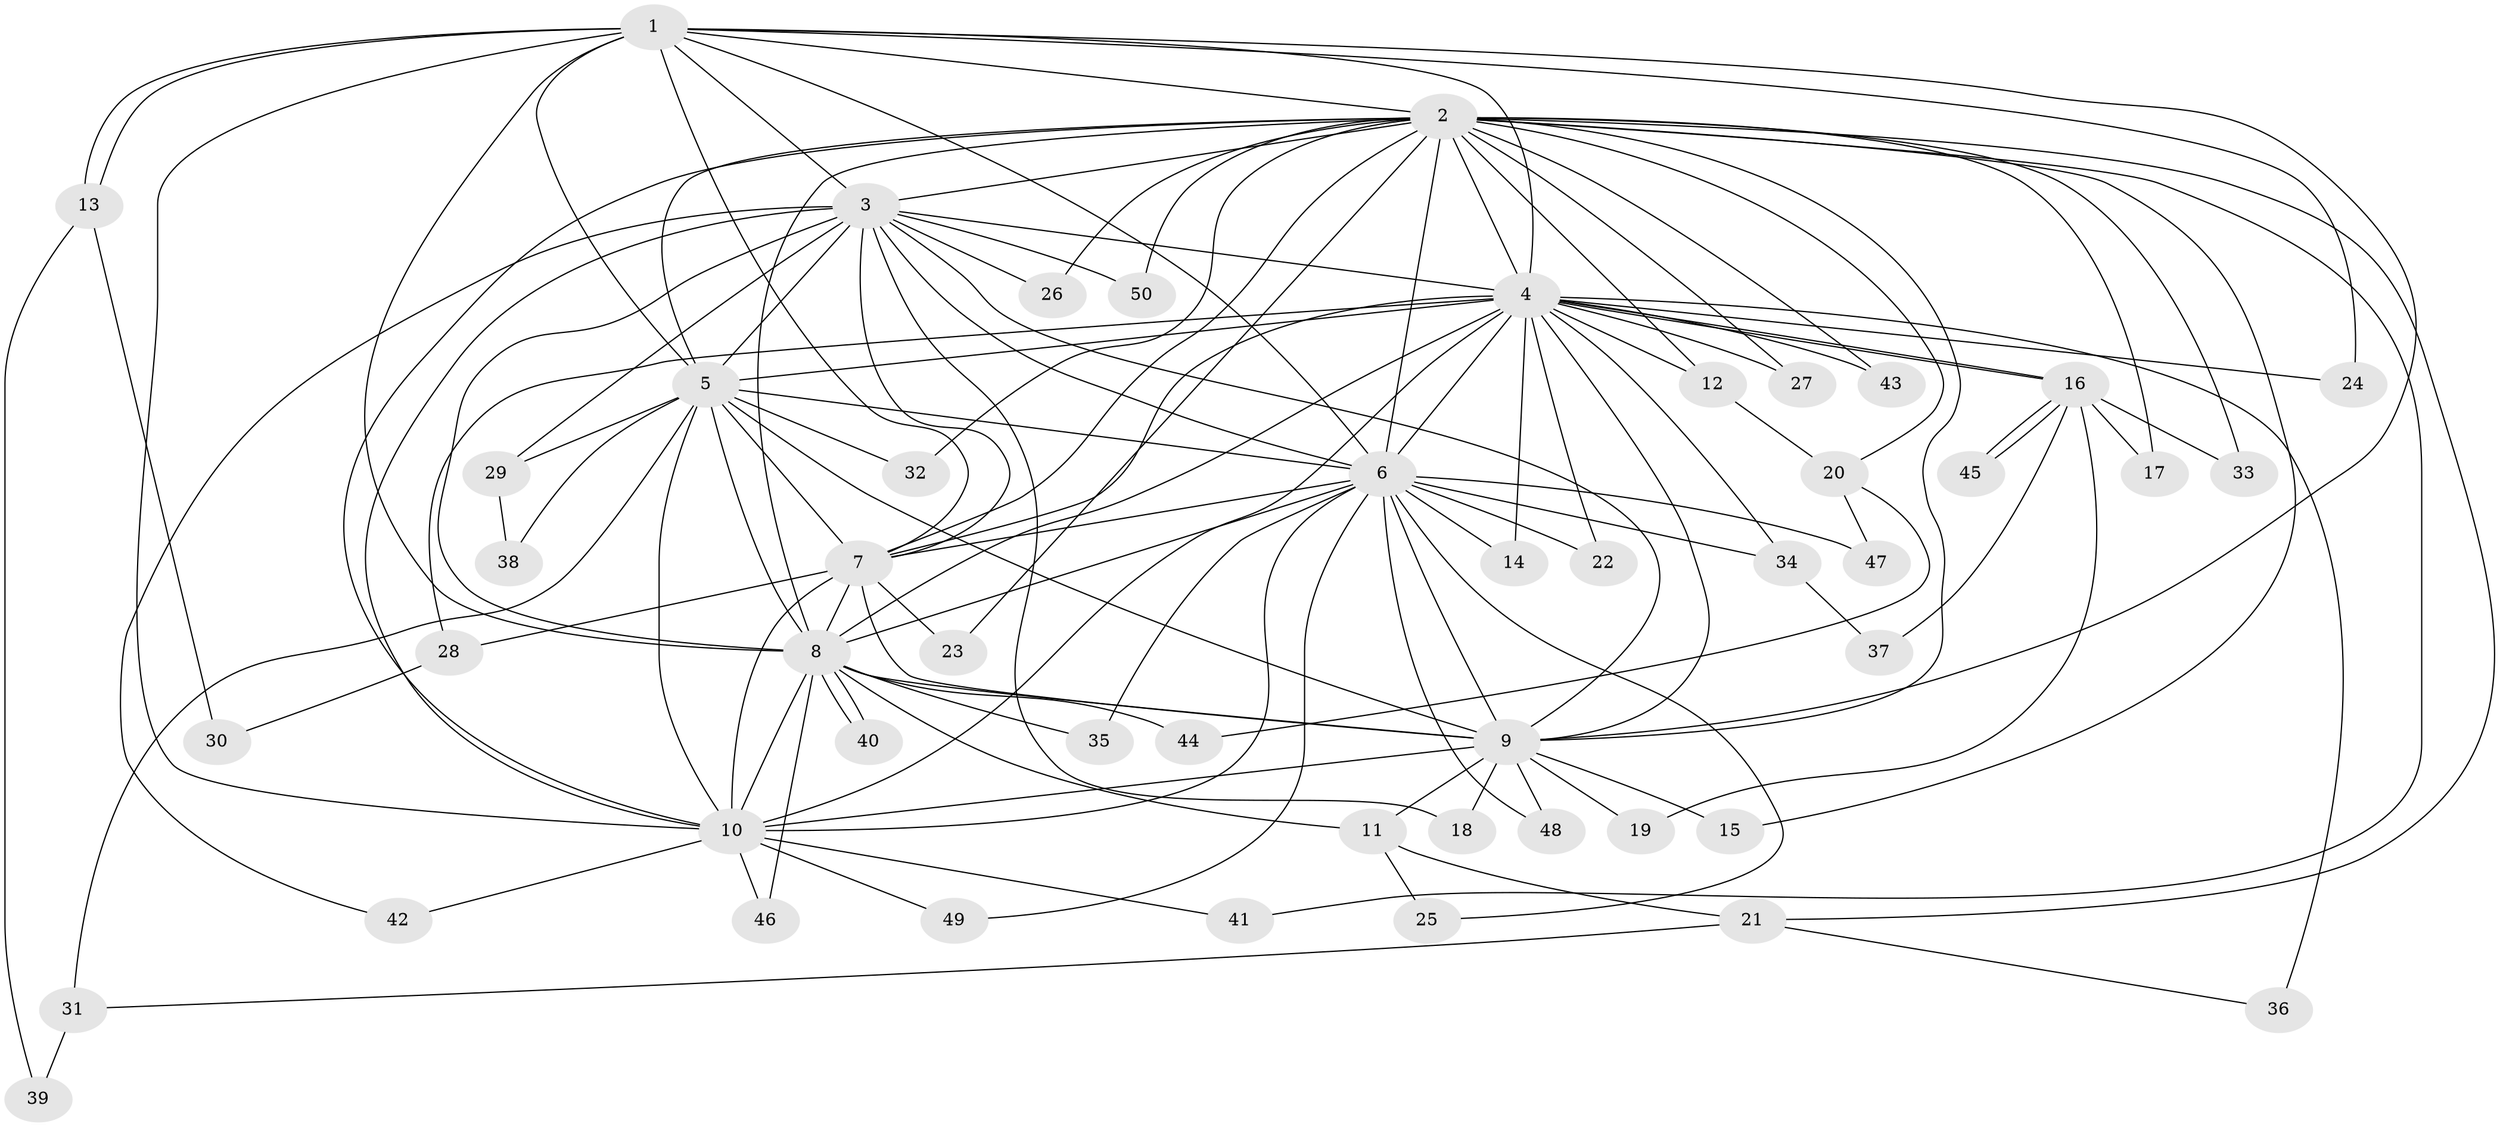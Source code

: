 // Generated by graph-tools (version 1.1) at 2025/10/02/27/25 16:10:59]
// undirected, 50 vertices, 125 edges
graph export_dot {
graph [start="1"]
  node [color=gray90,style=filled];
  1;
  2;
  3;
  4;
  5;
  6;
  7;
  8;
  9;
  10;
  11;
  12;
  13;
  14;
  15;
  16;
  17;
  18;
  19;
  20;
  21;
  22;
  23;
  24;
  25;
  26;
  27;
  28;
  29;
  30;
  31;
  32;
  33;
  34;
  35;
  36;
  37;
  38;
  39;
  40;
  41;
  42;
  43;
  44;
  45;
  46;
  47;
  48;
  49;
  50;
  1 -- 2;
  1 -- 3;
  1 -- 4;
  1 -- 5;
  1 -- 6;
  1 -- 7;
  1 -- 8;
  1 -- 9;
  1 -- 10;
  1 -- 13;
  1 -- 13;
  1 -- 24;
  2 -- 3;
  2 -- 4;
  2 -- 5;
  2 -- 6;
  2 -- 7;
  2 -- 8;
  2 -- 9;
  2 -- 10;
  2 -- 12;
  2 -- 15;
  2 -- 17;
  2 -- 20;
  2 -- 21;
  2 -- 23;
  2 -- 26;
  2 -- 27;
  2 -- 32;
  2 -- 33;
  2 -- 41;
  2 -- 43;
  2 -- 50;
  3 -- 4;
  3 -- 5;
  3 -- 6;
  3 -- 7;
  3 -- 8;
  3 -- 9;
  3 -- 10;
  3 -- 18;
  3 -- 26;
  3 -- 29;
  3 -- 42;
  3 -- 50;
  4 -- 5;
  4 -- 6;
  4 -- 7;
  4 -- 8;
  4 -- 9;
  4 -- 10;
  4 -- 12;
  4 -- 14;
  4 -- 16;
  4 -- 16;
  4 -- 22;
  4 -- 24;
  4 -- 27;
  4 -- 28;
  4 -- 34;
  4 -- 36;
  4 -- 43;
  5 -- 6;
  5 -- 7;
  5 -- 8;
  5 -- 9;
  5 -- 10;
  5 -- 29;
  5 -- 31;
  5 -- 32;
  5 -- 38;
  6 -- 7;
  6 -- 8;
  6 -- 9;
  6 -- 10;
  6 -- 14;
  6 -- 22;
  6 -- 25;
  6 -- 34;
  6 -- 35;
  6 -- 47;
  6 -- 48;
  6 -- 49;
  7 -- 8;
  7 -- 9;
  7 -- 10;
  7 -- 23;
  7 -- 28;
  8 -- 9;
  8 -- 10;
  8 -- 11;
  8 -- 35;
  8 -- 40;
  8 -- 40;
  8 -- 44;
  8 -- 46;
  9 -- 10;
  9 -- 11;
  9 -- 15;
  9 -- 18;
  9 -- 19;
  9 -- 48;
  10 -- 41;
  10 -- 42;
  10 -- 46;
  10 -- 49;
  11 -- 21;
  11 -- 25;
  12 -- 20;
  13 -- 30;
  13 -- 39;
  16 -- 17;
  16 -- 19;
  16 -- 33;
  16 -- 37;
  16 -- 45;
  16 -- 45;
  20 -- 44;
  20 -- 47;
  21 -- 31;
  21 -- 36;
  28 -- 30;
  29 -- 38;
  31 -- 39;
  34 -- 37;
}
